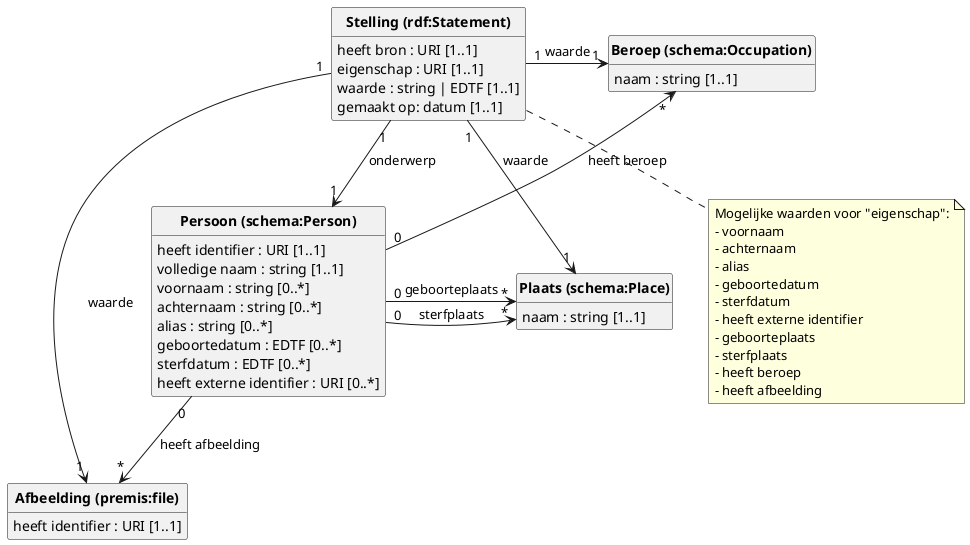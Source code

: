 @startuml
class "<b>Persoon (schema:Person)</b>" {
    heeft identifier : URI [1..1]
    volledige naam : string [1..1]
    voornaam : string [0..*]
    achternaam : string [0..*]
    alias : string [0..*]
    geboortedatum : EDTF [0..*]
    sterfdatum : EDTF [0..*]
    heeft externe identifier : URI [0..*]
}

class "<b>Plaats (schema:Place)</b>" {
    naam : string [1..1]
}

class "<b>Beroep (schema:Occupation)</b>" {
    naam : string [1..1]
}

class "<b>Afbeelding (premis:file)</b>" {
    heeft identifier : URI [1..1]
}

"<b>Persoon (schema:Person)</b>" "0" -> "*" "<b>Plaats (schema:Place)</b>" : geboorteplaats
"<b>Persoon (schema:Person)</b>" "0" -> "*" "<b>Plaats (schema:Place)</b>" : sterfplaats
"<b>Beroep (schema:Occupation)</b>" "*" <-- "0" "<b>Persoon (schema:Person)</b>": heeft beroep
"<b>Persoon (schema:Person)</b>" "0" --> "*" "<b>Afbeelding (premis:file)</b>": heeft afbeelding

class "<b>Stelling (rdf:Statement)</b>"{
    heeft bron : URI [1..1]
    eigenschap : URI [1..1]
    waarde : string | EDTF [1..1]
    gemaakt op: datum [1..1]
}
note bottom of "<b>Stelling (rdf:Statement)</b>"
    Mogelijke waarden voor "eigenschap":
    - voornaam
    - achternaam
    - alias
    - geboortedatum
    - sterfdatum
    - heeft externe identifier
    - geboorteplaats
    - sterfplaats
    - heeft beroep
    - heeft afbeelding
end note

 

"<b>Stelling (rdf:Statement)</b>" "1" -> "1" "<b>Persoon (schema:Person)</b>" : onderwerp
"<b>Stelling (rdf:Statement)</b>" "1" -> "1" "<b>Plaats (schema:Place)</b>" : waarde
"<b>Stelling (rdf:Statement)</b>" "1" -> "1" "<b>Beroep (schema:Occupation)</b>": waarde
"<b>Stelling (rdf:Statement)</b>" "1" -> "1" "<b>Afbeelding (premis:file)</b>": waarde

hide circle
hide methods
@enduml
